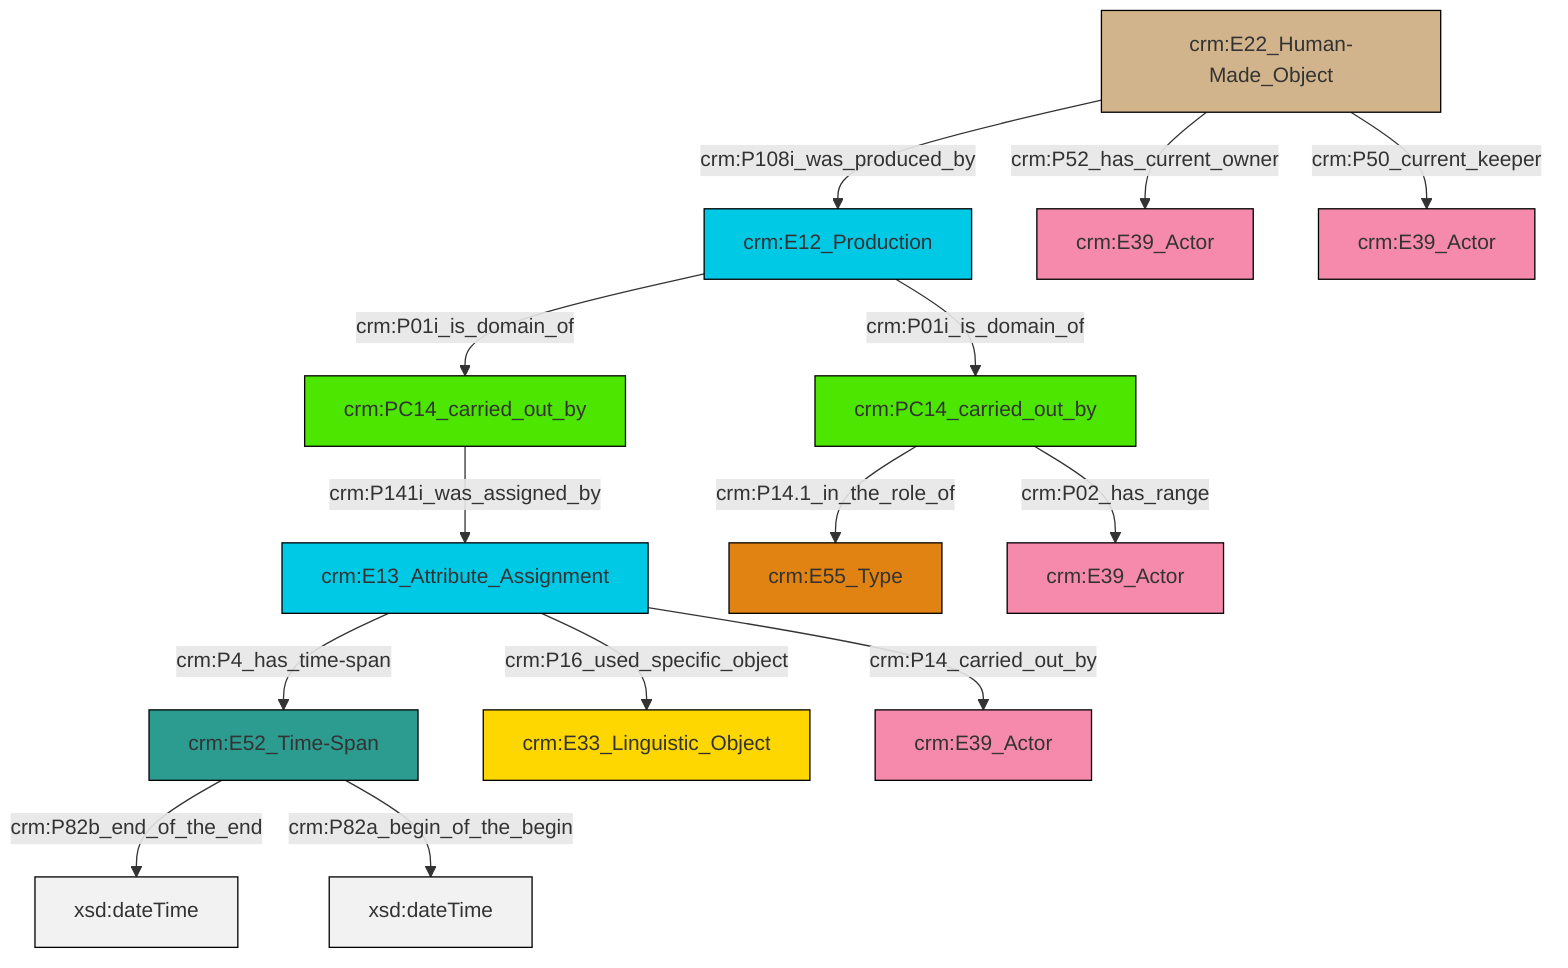graph TD
classDef Literal fill:#f2f2f2,stroke:#000000;
classDef CRM_Entity fill:#FFFFFF,stroke:#000000;
classDef Temporal_Entity fill:#00C9E6, stroke:#000000;
classDef Type fill:#E18312, stroke:#000000;
classDef Time-Span fill:#2C9C91, stroke:#000000;
classDef Appellation fill:#FFEB7F, stroke:#000000;
classDef Place fill:#008836, stroke:#000000;
classDef Persistent_Item fill:#B266B2, stroke:#000000;
classDef Conceptual_Object fill:#FFD700, stroke:#000000;
classDef Physical_Thing fill:#D2B48C, stroke:#000000;
classDef Actor fill:#f58aad, stroke:#000000;
classDef PC_Classes fill:#4ce600, stroke:#000000;
classDef Multi fill:#cccccc,stroke:#000000;

0["crm:E52_Time-Span"]:::Time-Span -->|crm:P82b_end_of_the_end| 1[xsd:dateTime]:::Literal
0["crm:E52_Time-Span"]:::Time-Span -->|crm:P82a_begin_of_the_begin| 4[xsd:dateTime]:::Literal
7["crm:E22_Human-Made_Object"]:::Physical_Thing -->|crm:P108i_was_produced_by| 8["crm:E12_Production"]:::Temporal_Entity
7["crm:E22_Human-Made_Object"]:::Physical_Thing -->|crm:P52_has_current_owner| 11["crm:E39_Actor"]:::Actor
9["crm:E13_Attribute_Assignment"]:::Temporal_Entity -->|crm:P4_has_time-span| 0["crm:E52_Time-Span"]:::Time-Span
8["crm:E12_Production"]:::Temporal_Entity -->|crm:P01i_is_domain_of| 5["crm:PC14_carried_out_by"]:::PC_Classes
15["crm:PC14_carried_out_by"]:::PC_Classes -->|crm:P14.1_in_the_role_of| 18["crm:E55_Type"]:::Type
15["crm:PC14_carried_out_by"]:::PC_Classes -->|crm:P02_has_range| 2["crm:E39_Actor"]:::Actor
9["crm:E13_Attribute_Assignment"]:::Temporal_Entity -->|crm:P16_used_specific_object| 22["crm:E33_Linguistic_Object"]:::Conceptual_Object
7["crm:E22_Human-Made_Object"]:::Physical_Thing -->|crm:P50_current_keeper| 13["crm:E39_Actor"]:::Actor
9["crm:E13_Attribute_Assignment"]:::Temporal_Entity -->|crm:P14_carried_out_by| 19["crm:E39_Actor"]:::Actor
5["crm:PC14_carried_out_by"]:::PC_Classes -->|crm:P141i_was_assigned_by| 9["crm:E13_Attribute_Assignment"]:::Temporal_Entity
8["crm:E12_Production"]:::Temporal_Entity -->|crm:P01i_is_domain_of| 15["crm:PC14_carried_out_by"]:::PC_Classes